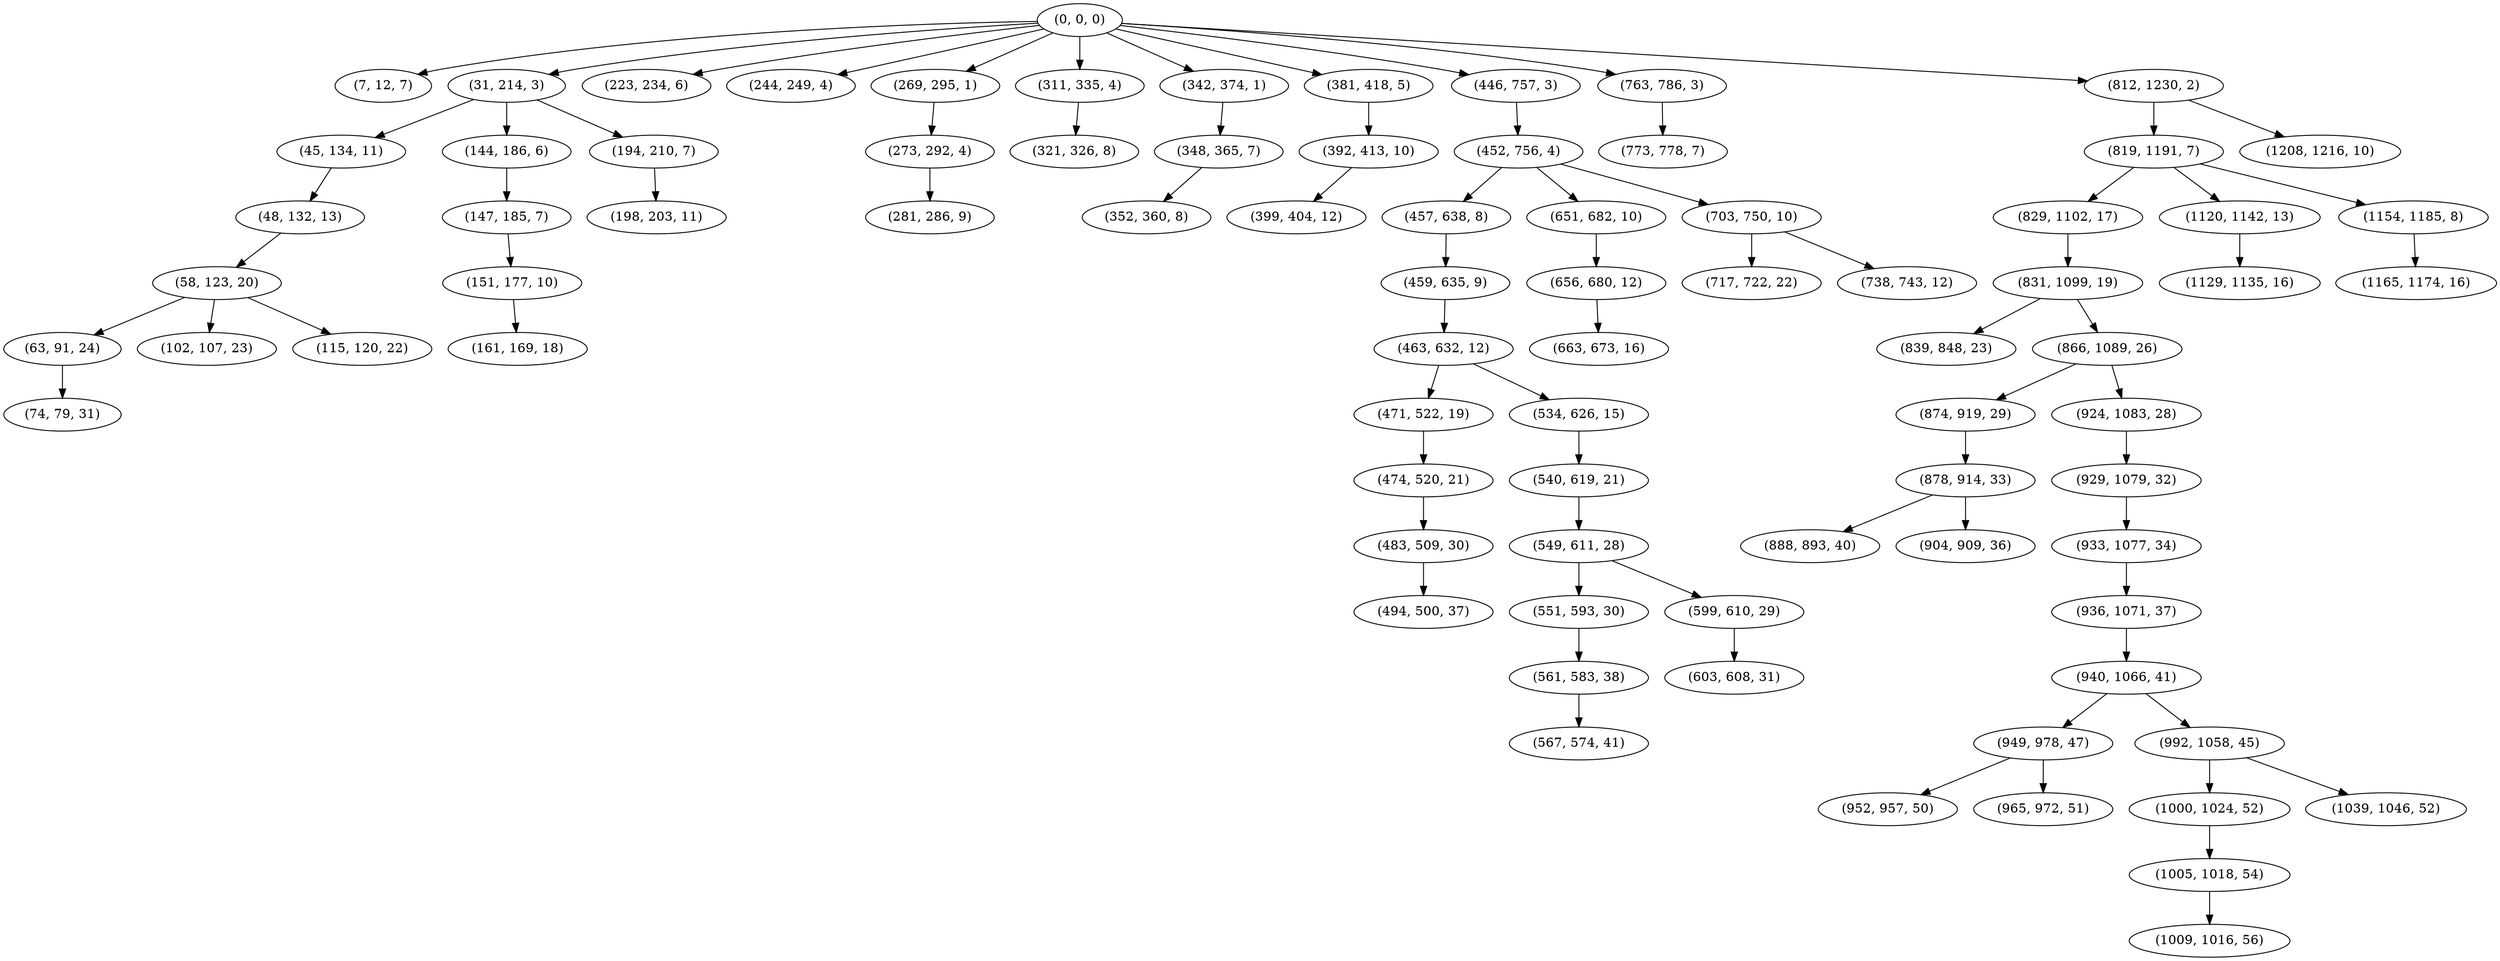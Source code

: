 digraph tree {
    "(0, 0, 0)";
    "(7, 12, 7)";
    "(31, 214, 3)";
    "(45, 134, 11)";
    "(48, 132, 13)";
    "(58, 123, 20)";
    "(63, 91, 24)";
    "(74, 79, 31)";
    "(102, 107, 23)";
    "(115, 120, 22)";
    "(144, 186, 6)";
    "(147, 185, 7)";
    "(151, 177, 10)";
    "(161, 169, 18)";
    "(194, 210, 7)";
    "(198, 203, 11)";
    "(223, 234, 6)";
    "(244, 249, 4)";
    "(269, 295, 1)";
    "(273, 292, 4)";
    "(281, 286, 9)";
    "(311, 335, 4)";
    "(321, 326, 8)";
    "(342, 374, 1)";
    "(348, 365, 7)";
    "(352, 360, 8)";
    "(381, 418, 5)";
    "(392, 413, 10)";
    "(399, 404, 12)";
    "(446, 757, 3)";
    "(452, 756, 4)";
    "(457, 638, 8)";
    "(459, 635, 9)";
    "(463, 632, 12)";
    "(471, 522, 19)";
    "(474, 520, 21)";
    "(483, 509, 30)";
    "(494, 500, 37)";
    "(534, 626, 15)";
    "(540, 619, 21)";
    "(549, 611, 28)";
    "(551, 593, 30)";
    "(561, 583, 38)";
    "(567, 574, 41)";
    "(599, 610, 29)";
    "(603, 608, 31)";
    "(651, 682, 10)";
    "(656, 680, 12)";
    "(663, 673, 16)";
    "(703, 750, 10)";
    "(717, 722, 22)";
    "(738, 743, 12)";
    "(763, 786, 3)";
    "(773, 778, 7)";
    "(812, 1230, 2)";
    "(819, 1191, 7)";
    "(829, 1102, 17)";
    "(831, 1099, 19)";
    "(839, 848, 23)";
    "(866, 1089, 26)";
    "(874, 919, 29)";
    "(878, 914, 33)";
    "(888, 893, 40)";
    "(904, 909, 36)";
    "(924, 1083, 28)";
    "(929, 1079, 32)";
    "(933, 1077, 34)";
    "(936, 1071, 37)";
    "(940, 1066, 41)";
    "(949, 978, 47)";
    "(952, 957, 50)";
    "(965, 972, 51)";
    "(992, 1058, 45)";
    "(1000, 1024, 52)";
    "(1005, 1018, 54)";
    "(1009, 1016, 56)";
    "(1039, 1046, 52)";
    "(1120, 1142, 13)";
    "(1129, 1135, 16)";
    "(1154, 1185, 8)";
    "(1165, 1174, 16)";
    "(1208, 1216, 10)";
    "(0, 0, 0)" -> "(7, 12, 7)";
    "(0, 0, 0)" -> "(31, 214, 3)";
    "(0, 0, 0)" -> "(223, 234, 6)";
    "(0, 0, 0)" -> "(244, 249, 4)";
    "(0, 0, 0)" -> "(269, 295, 1)";
    "(0, 0, 0)" -> "(311, 335, 4)";
    "(0, 0, 0)" -> "(342, 374, 1)";
    "(0, 0, 0)" -> "(381, 418, 5)";
    "(0, 0, 0)" -> "(446, 757, 3)";
    "(0, 0, 0)" -> "(763, 786, 3)";
    "(0, 0, 0)" -> "(812, 1230, 2)";
    "(31, 214, 3)" -> "(45, 134, 11)";
    "(31, 214, 3)" -> "(144, 186, 6)";
    "(31, 214, 3)" -> "(194, 210, 7)";
    "(45, 134, 11)" -> "(48, 132, 13)";
    "(48, 132, 13)" -> "(58, 123, 20)";
    "(58, 123, 20)" -> "(63, 91, 24)";
    "(58, 123, 20)" -> "(102, 107, 23)";
    "(58, 123, 20)" -> "(115, 120, 22)";
    "(63, 91, 24)" -> "(74, 79, 31)";
    "(144, 186, 6)" -> "(147, 185, 7)";
    "(147, 185, 7)" -> "(151, 177, 10)";
    "(151, 177, 10)" -> "(161, 169, 18)";
    "(194, 210, 7)" -> "(198, 203, 11)";
    "(269, 295, 1)" -> "(273, 292, 4)";
    "(273, 292, 4)" -> "(281, 286, 9)";
    "(311, 335, 4)" -> "(321, 326, 8)";
    "(342, 374, 1)" -> "(348, 365, 7)";
    "(348, 365, 7)" -> "(352, 360, 8)";
    "(381, 418, 5)" -> "(392, 413, 10)";
    "(392, 413, 10)" -> "(399, 404, 12)";
    "(446, 757, 3)" -> "(452, 756, 4)";
    "(452, 756, 4)" -> "(457, 638, 8)";
    "(452, 756, 4)" -> "(651, 682, 10)";
    "(452, 756, 4)" -> "(703, 750, 10)";
    "(457, 638, 8)" -> "(459, 635, 9)";
    "(459, 635, 9)" -> "(463, 632, 12)";
    "(463, 632, 12)" -> "(471, 522, 19)";
    "(463, 632, 12)" -> "(534, 626, 15)";
    "(471, 522, 19)" -> "(474, 520, 21)";
    "(474, 520, 21)" -> "(483, 509, 30)";
    "(483, 509, 30)" -> "(494, 500, 37)";
    "(534, 626, 15)" -> "(540, 619, 21)";
    "(540, 619, 21)" -> "(549, 611, 28)";
    "(549, 611, 28)" -> "(551, 593, 30)";
    "(549, 611, 28)" -> "(599, 610, 29)";
    "(551, 593, 30)" -> "(561, 583, 38)";
    "(561, 583, 38)" -> "(567, 574, 41)";
    "(599, 610, 29)" -> "(603, 608, 31)";
    "(651, 682, 10)" -> "(656, 680, 12)";
    "(656, 680, 12)" -> "(663, 673, 16)";
    "(703, 750, 10)" -> "(717, 722, 22)";
    "(703, 750, 10)" -> "(738, 743, 12)";
    "(763, 786, 3)" -> "(773, 778, 7)";
    "(812, 1230, 2)" -> "(819, 1191, 7)";
    "(812, 1230, 2)" -> "(1208, 1216, 10)";
    "(819, 1191, 7)" -> "(829, 1102, 17)";
    "(819, 1191, 7)" -> "(1120, 1142, 13)";
    "(819, 1191, 7)" -> "(1154, 1185, 8)";
    "(829, 1102, 17)" -> "(831, 1099, 19)";
    "(831, 1099, 19)" -> "(839, 848, 23)";
    "(831, 1099, 19)" -> "(866, 1089, 26)";
    "(866, 1089, 26)" -> "(874, 919, 29)";
    "(866, 1089, 26)" -> "(924, 1083, 28)";
    "(874, 919, 29)" -> "(878, 914, 33)";
    "(878, 914, 33)" -> "(888, 893, 40)";
    "(878, 914, 33)" -> "(904, 909, 36)";
    "(924, 1083, 28)" -> "(929, 1079, 32)";
    "(929, 1079, 32)" -> "(933, 1077, 34)";
    "(933, 1077, 34)" -> "(936, 1071, 37)";
    "(936, 1071, 37)" -> "(940, 1066, 41)";
    "(940, 1066, 41)" -> "(949, 978, 47)";
    "(940, 1066, 41)" -> "(992, 1058, 45)";
    "(949, 978, 47)" -> "(952, 957, 50)";
    "(949, 978, 47)" -> "(965, 972, 51)";
    "(992, 1058, 45)" -> "(1000, 1024, 52)";
    "(992, 1058, 45)" -> "(1039, 1046, 52)";
    "(1000, 1024, 52)" -> "(1005, 1018, 54)";
    "(1005, 1018, 54)" -> "(1009, 1016, 56)";
    "(1120, 1142, 13)" -> "(1129, 1135, 16)";
    "(1154, 1185, 8)" -> "(1165, 1174, 16)";
}
